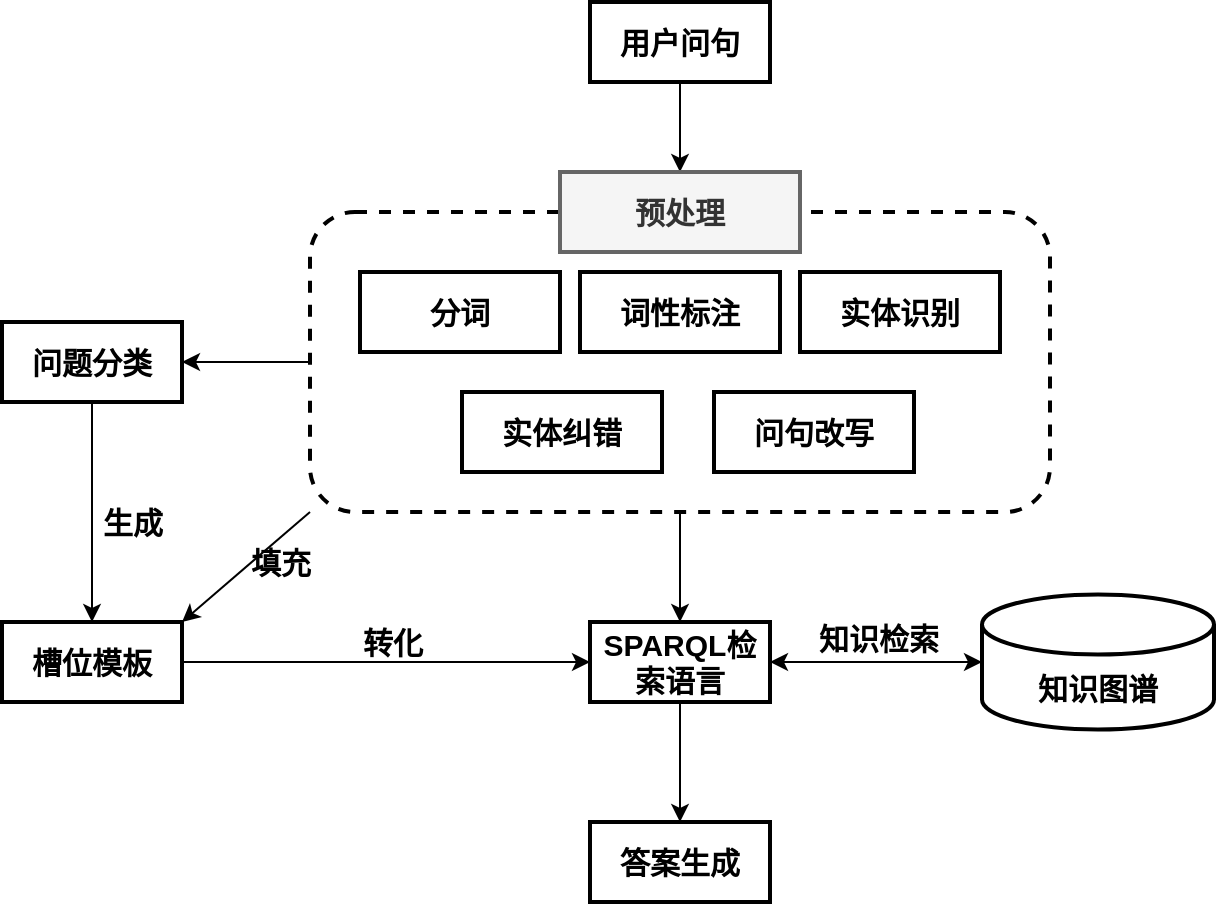 <mxfile version="16.6.4" type="github">
  <diagram id="NYdzenEKTAjqkliWwF4i" name="Page-1">
    <mxGraphModel dx="1058" dy="794" grid="1" gridSize="10" guides="1" tooltips="1" connect="1" arrows="1" fold="1" page="1" pageScale="1" pageWidth="827" pageHeight="1169" math="0" shadow="0">
      <root>
        <mxCell id="0" />
        <mxCell id="1" parent="0" />
        <mxCell id="Znf2qzdWXlTigj-E0mfr-18" style="edgeStyle=orthogonalEdgeStyle;rounded=0;orthogonalLoop=1;jettySize=auto;html=1;exitX=0.5;exitY=1;exitDx=0;exitDy=0;entryX=0.5;entryY=0;entryDx=0;entryDy=0;fontSize=15;" edge="1" parent="1" source="Znf2qzdWXlTigj-E0mfr-9" target="Znf2qzdWXlTigj-E0mfr-17">
          <mxGeometry relative="1" as="geometry" />
        </mxCell>
        <mxCell id="Znf2qzdWXlTigj-E0mfr-32" style="edgeStyle=orthogonalEdgeStyle;rounded=0;orthogonalLoop=1;jettySize=auto;html=1;exitX=0;exitY=0.5;exitDx=0;exitDy=0;fontSize=15;startArrow=none;startFill=0;strokeWidth=1;" edge="1" parent="1" source="Znf2qzdWXlTigj-E0mfr-9" target="Znf2qzdWXlTigj-E0mfr-5">
          <mxGeometry relative="1" as="geometry" />
        </mxCell>
        <mxCell id="Znf2qzdWXlTigj-E0mfr-34" style="rounded=0;orthogonalLoop=1;jettySize=auto;html=1;exitX=0;exitY=1;exitDx=0;exitDy=0;entryX=1;entryY=0;entryDx=0;entryDy=0;fontSize=15;startArrow=none;startFill=0;strokeWidth=1;" edge="1" parent="1" source="Znf2qzdWXlTigj-E0mfr-9" target="Znf2qzdWXlTigj-E0mfr-13">
          <mxGeometry relative="1" as="geometry" />
        </mxCell>
        <mxCell id="Znf2qzdWXlTigj-E0mfr-9" value="" style="rounded=1;whiteSpace=wrap;html=1;fontSize=15;strokeWidth=2;dashed=1;" vertex="1" parent="1">
          <mxGeometry x="404" y="145" width="370" height="150" as="geometry" />
        </mxCell>
        <mxCell id="Znf2qzdWXlTigj-E0mfr-29" style="edgeStyle=orthogonalEdgeStyle;rounded=0;orthogonalLoop=1;jettySize=auto;html=1;exitX=0.5;exitY=1;exitDx=0;exitDy=0;fontSize=15;startArrow=none;startFill=0;" edge="1" parent="1" source="Znf2qzdWXlTigj-E0mfr-1" target="Znf2qzdWXlTigj-E0mfr-10">
          <mxGeometry relative="1" as="geometry" />
        </mxCell>
        <mxCell id="Znf2qzdWXlTigj-E0mfr-1" value="&lt;font style=&quot;font-size: 15px&quot;&gt;&lt;b&gt;用户问句&lt;/b&gt;&lt;/font&gt;" style="rounded=0;whiteSpace=wrap;html=1;strokeWidth=2;" vertex="1" parent="1">
          <mxGeometry x="544" y="40" width="90" height="40" as="geometry" />
        </mxCell>
        <mxCell id="Znf2qzdWXlTigj-E0mfr-2" value="&lt;b&gt;分词&lt;/b&gt;" style="rounded=0;whiteSpace=wrap;html=1;fontSize=15;strokeWidth=2;" vertex="1" parent="1">
          <mxGeometry x="429" y="175" width="100" height="40" as="geometry" />
        </mxCell>
        <mxCell id="Znf2qzdWXlTigj-E0mfr-3" value="&lt;b&gt;词性标注&lt;/b&gt;" style="rounded=0;whiteSpace=wrap;html=1;fontSize=15;strokeWidth=2;" vertex="1" parent="1">
          <mxGeometry x="539" y="175" width="100" height="40" as="geometry" />
        </mxCell>
        <mxCell id="Znf2qzdWXlTigj-E0mfr-4" value="&lt;b&gt;实体识别&lt;/b&gt;" style="rounded=0;whiteSpace=wrap;html=1;fontSize=15;strokeWidth=2;" vertex="1" parent="1">
          <mxGeometry x="649" y="175" width="100" height="40" as="geometry" />
        </mxCell>
        <mxCell id="Znf2qzdWXlTigj-E0mfr-16" style="edgeStyle=orthogonalEdgeStyle;rounded=0;orthogonalLoop=1;jettySize=auto;html=1;exitX=0.5;exitY=1;exitDx=0;exitDy=0;fontSize=15;" edge="1" parent="1" source="Znf2qzdWXlTigj-E0mfr-5" target="Znf2qzdWXlTigj-E0mfr-13">
          <mxGeometry relative="1" as="geometry" />
        </mxCell>
        <mxCell id="Znf2qzdWXlTigj-E0mfr-5" value="&lt;font style=&quot;font-size: 15px&quot;&gt;&lt;b&gt;问题分类&lt;/b&gt;&lt;/font&gt;" style="rounded=0;whiteSpace=wrap;html=1;strokeWidth=2;" vertex="1" parent="1">
          <mxGeometry x="250" y="200" width="90" height="40" as="geometry" />
        </mxCell>
        <mxCell id="Znf2qzdWXlTigj-E0mfr-6" value="&lt;b&gt;实体纠错&lt;/b&gt;" style="rounded=0;whiteSpace=wrap;html=1;fontSize=15;strokeWidth=2;" vertex="1" parent="1">
          <mxGeometry x="480" y="235" width="100" height="40" as="geometry" />
        </mxCell>
        <mxCell id="Znf2qzdWXlTigj-E0mfr-8" value="&lt;b&gt;问句改写&lt;/b&gt;" style="rounded=0;whiteSpace=wrap;html=1;fontSize=15;strokeWidth=2;" vertex="1" parent="1">
          <mxGeometry x="606" y="235" width="100" height="40" as="geometry" />
        </mxCell>
        <mxCell id="Znf2qzdWXlTigj-E0mfr-10" value="&lt;b&gt;预处理&lt;/b&gt;" style="rounded=0;whiteSpace=wrap;html=1;fontSize=15;strokeWidth=2;fillColor=#f5f5f5;strokeColor=#666666;fontColor=#333333;" vertex="1" parent="1">
          <mxGeometry x="529" y="125" width="120" height="40" as="geometry" />
        </mxCell>
        <mxCell id="Znf2qzdWXlTigj-E0mfr-33" style="edgeStyle=orthogonalEdgeStyle;rounded=0;orthogonalLoop=1;jettySize=auto;html=1;exitX=1;exitY=0.5;exitDx=0;exitDy=0;entryX=0;entryY=0.5;entryDx=0;entryDy=0;fontSize=15;startArrow=none;startFill=0;strokeWidth=1;" edge="1" parent="1" source="Znf2qzdWXlTigj-E0mfr-13" target="Znf2qzdWXlTigj-E0mfr-17">
          <mxGeometry relative="1" as="geometry" />
        </mxCell>
        <mxCell id="Znf2qzdWXlTigj-E0mfr-13" value="&lt;font style=&quot;font-size: 15px&quot;&gt;&lt;b&gt;槽位模板&lt;/b&gt;&lt;/font&gt;" style="rounded=0;whiteSpace=wrap;html=1;strokeWidth=2;" vertex="1" parent="1">
          <mxGeometry x="250" y="350" width="90" height="40" as="geometry" />
        </mxCell>
        <mxCell id="Znf2qzdWXlTigj-E0mfr-37" style="edgeStyle=none;rounded=0;orthogonalLoop=1;jettySize=auto;html=1;exitX=0.5;exitY=1;exitDx=0;exitDy=0;fontSize=15;startArrow=none;startFill=0;strokeWidth=1;" edge="1" parent="1" source="Znf2qzdWXlTigj-E0mfr-17" target="Znf2qzdWXlTigj-E0mfr-26">
          <mxGeometry relative="1" as="geometry" />
        </mxCell>
        <mxCell id="Znf2qzdWXlTigj-E0mfr-17" value="&lt;font style=&quot;font-size: 15px&quot;&gt;&lt;b&gt;SPARQL检索语言&lt;/b&gt;&lt;/font&gt;" style="rounded=0;whiteSpace=wrap;html=1;strokeWidth=2;" vertex="1" parent="1">
          <mxGeometry x="544" y="350" width="90" height="40" as="geometry" />
        </mxCell>
        <mxCell id="Znf2qzdWXlTigj-E0mfr-22" value="&lt;b&gt;生成&lt;/b&gt;" style="text;html=1;align=center;verticalAlign=middle;resizable=0;points=[];autosize=1;strokeColor=none;fillColor=none;fontSize=15;" vertex="1" parent="1">
          <mxGeometry x="290" y="290" width="50" height="20" as="geometry" />
        </mxCell>
        <mxCell id="Znf2qzdWXlTigj-E0mfr-23" value="&lt;b&gt;转化&lt;/b&gt;" style="text;html=1;align=center;verticalAlign=middle;resizable=0;points=[];autosize=1;strokeColor=none;fillColor=none;fontSize=15;" vertex="1" parent="1">
          <mxGeometry x="420" y="350" width="50" height="20" as="geometry" />
        </mxCell>
        <mxCell id="Znf2qzdWXlTigj-E0mfr-25" style="edgeStyle=orthogonalEdgeStyle;rounded=0;orthogonalLoop=1;jettySize=auto;html=1;exitX=0;exitY=0.5;exitDx=0;exitDy=0;exitPerimeter=0;fontSize=15;startArrow=classic;startFill=1;" edge="1" parent="1" source="Znf2qzdWXlTigj-E0mfr-24" target="Znf2qzdWXlTigj-E0mfr-17">
          <mxGeometry relative="1" as="geometry" />
        </mxCell>
        <mxCell id="Znf2qzdWXlTigj-E0mfr-24" value="&lt;b&gt;知识图谱&lt;/b&gt;" style="shape=cylinder3;whiteSpace=wrap;html=1;boundedLbl=1;backgroundOutline=1;size=15;fontSize=15;strokeWidth=2;" vertex="1" parent="1">
          <mxGeometry x="740" y="336.25" width="116" height="67.5" as="geometry" />
        </mxCell>
        <mxCell id="Znf2qzdWXlTigj-E0mfr-26" value="&lt;font style=&quot;font-size: 15px&quot;&gt;&lt;b&gt;答案生成&lt;/b&gt;&lt;/font&gt;" style="rounded=0;whiteSpace=wrap;html=1;strokeWidth=2;" vertex="1" parent="1">
          <mxGeometry x="544" y="450" width="90" height="40" as="geometry" />
        </mxCell>
        <mxCell id="Znf2qzdWXlTigj-E0mfr-28" value="&lt;b&gt;知识检索&lt;/b&gt;" style="text;html=1;align=center;verticalAlign=middle;resizable=0;points=[];autosize=1;strokeColor=none;fillColor=none;fontSize=15;" vertex="1" parent="1">
          <mxGeometry x="648" y="348" width="80" height="20" as="geometry" />
        </mxCell>
        <mxCell id="Znf2qzdWXlTigj-E0mfr-35" value="&lt;b&gt;填充&lt;/b&gt;" style="text;html=1;align=center;verticalAlign=middle;resizable=0;points=[];autosize=1;strokeColor=none;fillColor=none;fontSize=15;" vertex="1" parent="1">
          <mxGeometry x="364" y="310" width="50" height="20" as="geometry" />
        </mxCell>
      </root>
    </mxGraphModel>
  </diagram>
</mxfile>
